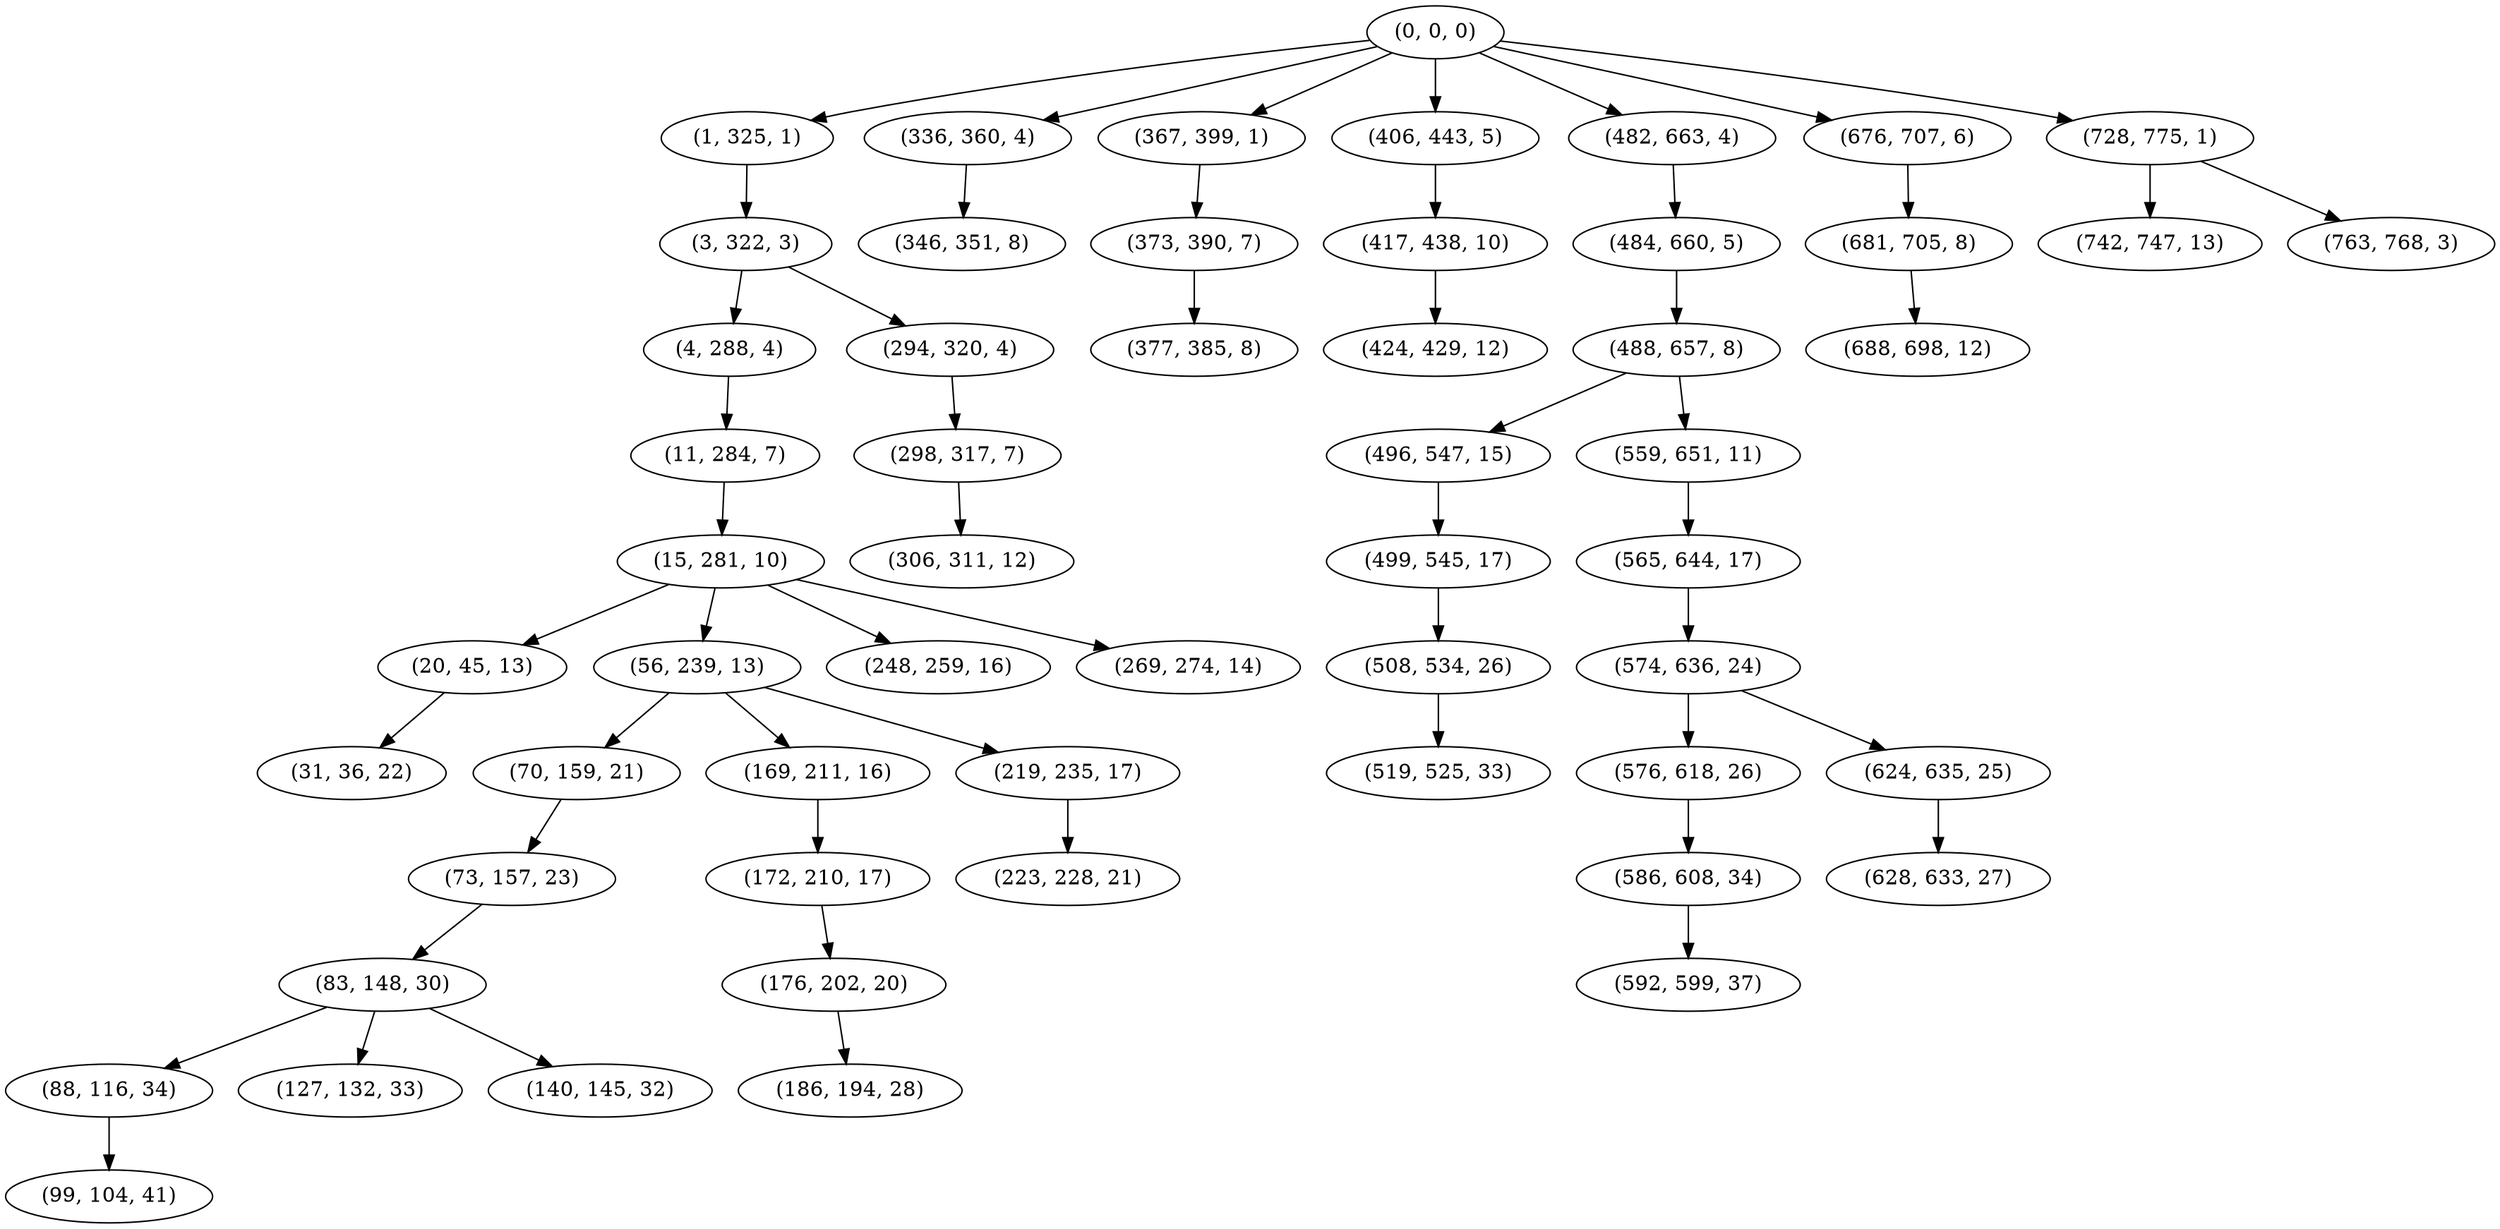 digraph tree {
    "(0, 0, 0)";
    "(1, 325, 1)";
    "(3, 322, 3)";
    "(4, 288, 4)";
    "(11, 284, 7)";
    "(15, 281, 10)";
    "(20, 45, 13)";
    "(31, 36, 22)";
    "(56, 239, 13)";
    "(70, 159, 21)";
    "(73, 157, 23)";
    "(83, 148, 30)";
    "(88, 116, 34)";
    "(99, 104, 41)";
    "(127, 132, 33)";
    "(140, 145, 32)";
    "(169, 211, 16)";
    "(172, 210, 17)";
    "(176, 202, 20)";
    "(186, 194, 28)";
    "(219, 235, 17)";
    "(223, 228, 21)";
    "(248, 259, 16)";
    "(269, 274, 14)";
    "(294, 320, 4)";
    "(298, 317, 7)";
    "(306, 311, 12)";
    "(336, 360, 4)";
    "(346, 351, 8)";
    "(367, 399, 1)";
    "(373, 390, 7)";
    "(377, 385, 8)";
    "(406, 443, 5)";
    "(417, 438, 10)";
    "(424, 429, 12)";
    "(482, 663, 4)";
    "(484, 660, 5)";
    "(488, 657, 8)";
    "(496, 547, 15)";
    "(499, 545, 17)";
    "(508, 534, 26)";
    "(519, 525, 33)";
    "(559, 651, 11)";
    "(565, 644, 17)";
    "(574, 636, 24)";
    "(576, 618, 26)";
    "(586, 608, 34)";
    "(592, 599, 37)";
    "(624, 635, 25)";
    "(628, 633, 27)";
    "(676, 707, 6)";
    "(681, 705, 8)";
    "(688, 698, 12)";
    "(728, 775, 1)";
    "(742, 747, 13)";
    "(763, 768, 3)";
    "(0, 0, 0)" -> "(1, 325, 1)";
    "(0, 0, 0)" -> "(336, 360, 4)";
    "(0, 0, 0)" -> "(367, 399, 1)";
    "(0, 0, 0)" -> "(406, 443, 5)";
    "(0, 0, 0)" -> "(482, 663, 4)";
    "(0, 0, 0)" -> "(676, 707, 6)";
    "(0, 0, 0)" -> "(728, 775, 1)";
    "(1, 325, 1)" -> "(3, 322, 3)";
    "(3, 322, 3)" -> "(4, 288, 4)";
    "(3, 322, 3)" -> "(294, 320, 4)";
    "(4, 288, 4)" -> "(11, 284, 7)";
    "(11, 284, 7)" -> "(15, 281, 10)";
    "(15, 281, 10)" -> "(20, 45, 13)";
    "(15, 281, 10)" -> "(56, 239, 13)";
    "(15, 281, 10)" -> "(248, 259, 16)";
    "(15, 281, 10)" -> "(269, 274, 14)";
    "(20, 45, 13)" -> "(31, 36, 22)";
    "(56, 239, 13)" -> "(70, 159, 21)";
    "(56, 239, 13)" -> "(169, 211, 16)";
    "(56, 239, 13)" -> "(219, 235, 17)";
    "(70, 159, 21)" -> "(73, 157, 23)";
    "(73, 157, 23)" -> "(83, 148, 30)";
    "(83, 148, 30)" -> "(88, 116, 34)";
    "(83, 148, 30)" -> "(127, 132, 33)";
    "(83, 148, 30)" -> "(140, 145, 32)";
    "(88, 116, 34)" -> "(99, 104, 41)";
    "(169, 211, 16)" -> "(172, 210, 17)";
    "(172, 210, 17)" -> "(176, 202, 20)";
    "(176, 202, 20)" -> "(186, 194, 28)";
    "(219, 235, 17)" -> "(223, 228, 21)";
    "(294, 320, 4)" -> "(298, 317, 7)";
    "(298, 317, 7)" -> "(306, 311, 12)";
    "(336, 360, 4)" -> "(346, 351, 8)";
    "(367, 399, 1)" -> "(373, 390, 7)";
    "(373, 390, 7)" -> "(377, 385, 8)";
    "(406, 443, 5)" -> "(417, 438, 10)";
    "(417, 438, 10)" -> "(424, 429, 12)";
    "(482, 663, 4)" -> "(484, 660, 5)";
    "(484, 660, 5)" -> "(488, 657, 8)";
    "(488, 657, 8)" -> "(496, 547, 15)";
    "(488, 657, 8)" -> "(559, 651, 11)";
    "(496, 547, 15)" -> "(499, 545, 17)";
    "(499, 545, 17)" -> "(508, 534, 26)";
    "(508, 534, 26)" -> "(519, 525, 33)";
    "(559, 651, 11)" -> "(565, 644, 17)";
    "(565, 644, 17)" -> "(574, 636, 24)";
    "(574, 636, 24)" -> "(576, 618, 26)";
    "(574, 636, 24)" -> "(624, 635, 25)";
    "(576, 618, 26)" -> "(586, 608, 34)";
    "(586, 608, 34)" -> "(592, 599, 37)";
    "(624, 635, 25)" -> "(628, 633, 27)";
    "(676, 707, 6)" -> "(681, 705, 8)";
    "(681, 705, 8)" -> "(688, 698, 12)";
    "(728, 775, 1)" -> "(742, 747, 13)";
    "(728, 775, 1)" -> "(763, 768, 3)";
}
